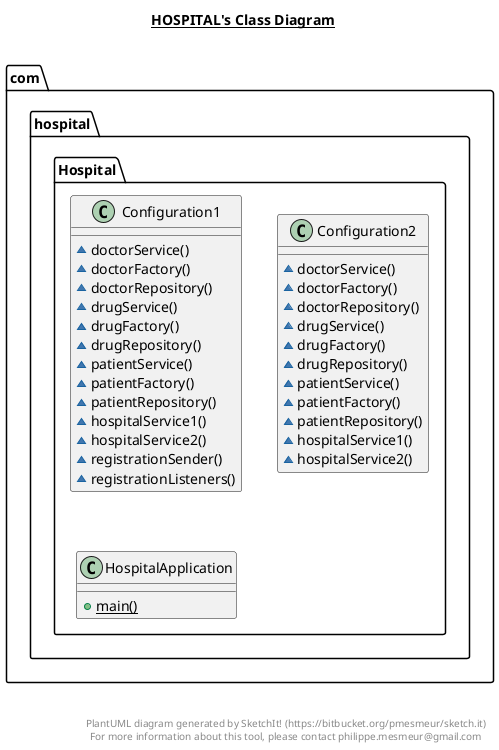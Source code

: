 @startuml

title __HOSPITAL's Class Diagram__\n

  package com.hospital.Hospital {
    class Configuration1 {
        ~ doctorService()
        ~ doctorFactory()
        ~ doctorRepository()
        ~ drugService()
        ~ drugFactory()
        ~ drugRepository()
        ~ patientService()
        ~ patientFactory()
        ~ patientRepository()
        ~ hospitalService1()
        ~ hospitalService2()
        ~ registrationSender()
        ~ registrationListeners()
    }
  }
  

  package com.hospital.Hospital {
    class Configuration2 {
        ~ doctorService()
        ~ doctorFactory()
        ~ doctorRepository()
        ~ drugService()
        ~ drugFactory()
        ~ drugRepository()
        ~ patientService()
        ~ patientFactory()
        ~ patientRepository()
        ~ hospitalService1()
        ~ hospitalService2()
    }
  }
  

  package com.hospital.Hospital {
    class HospitalApplication {
        {static} + main()
    }
  }
  



right footer


PlantUML diagram generated by SketchIt! (https://bitbucket.org/pmesmeur/sketch.it)
For more information about this tool, please contact philippe.mesmeur@gmail.com
endfooter

@enduml
